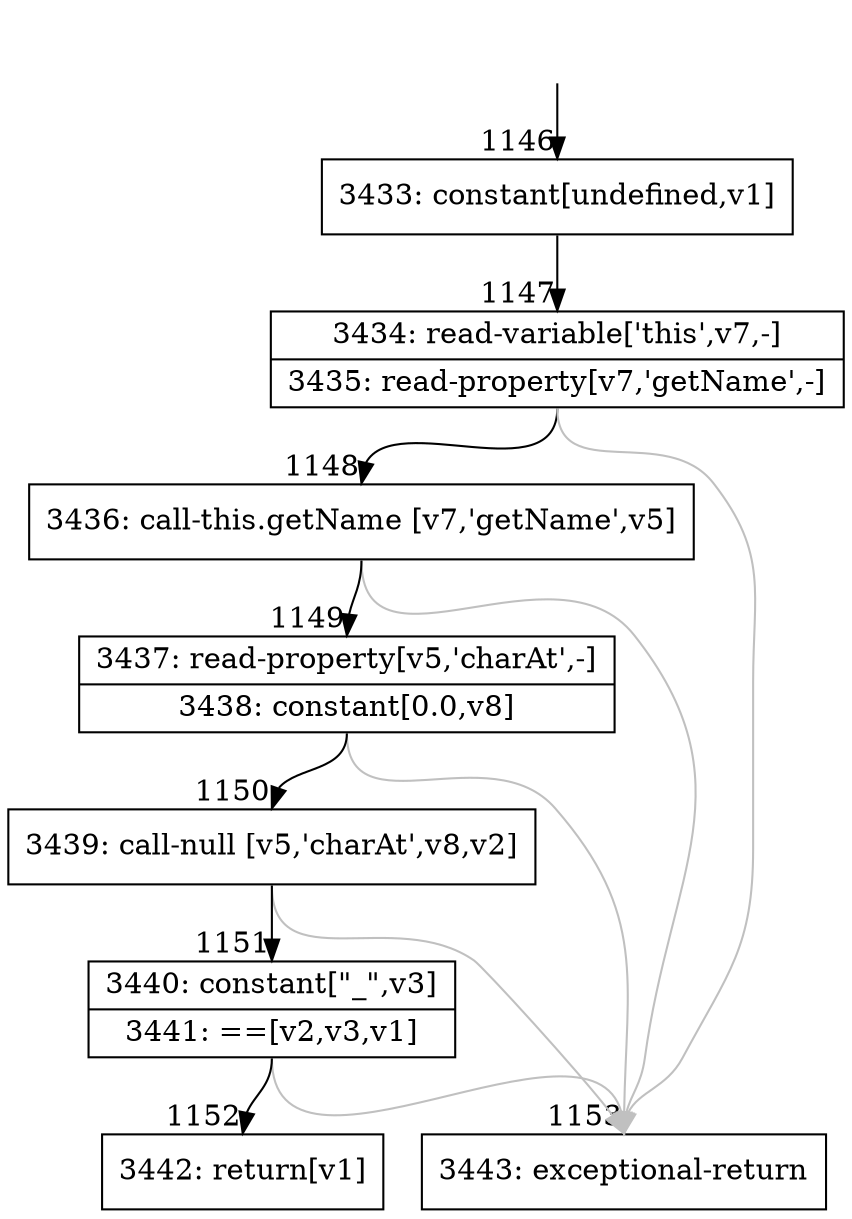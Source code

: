 digraph {
rankdir="TD"
BB_entry138[shape=none,label=""];
BB_entry138 -> BB1146 [tailport=s, headport=n, headlabel="    1146"]
BB1146 [shape=record label="{3433: constant[undefined,v1]}" ] 
BB1146 -> BB1147 [tailport=s, headport=n, headlabel="      1147"]
BB1147 [shape=record label="{3434: read-variable['this',v7,-]|3435: read-property[v7,'getName',-]}" ] 
BB1147 -> BB1148 [tailport=s, headport=n, headlabel="      1148"]
BB1147 -> BB1153 [tailport=s, headport=n, color=gray, headlabel="      1153"]
BB1148 [shape=record label="{3436: call-this.getName [v7,'getName',v5]}" ] 
BB1148 -> BB1149 [tailport=s, headport=n, headlabel="      1149"]
BB1148 -> BB1153 [tailport=s, headport=n, color=gray]
BB1149 [shape=record label="{3437: read-property[v5,'charAt',-]|3438: constant[0.0,v8]}" ] 
BB1149 -> BB1150 [tailport=s, headport=n, headlabel="      1150"]
BB1149 -> BB1153 [tailport=s, headport=n, color=gray]
BB1150 [shape=record label="{3439: call-null [v5,'charAt',v8,v2]}" ] 
BB1150 -> BB1151 [tailport=s, headport=n, headlabel="      1151"]
BB1150 -> BB1153 [tailport=s, headport=n, color=gray]
BB1151 [shape=record label="{3440: constant[\"_\",v3]|3441: ==[v2,v3,v1]}" ] 
BB1151 -> BB1152 [tailport=s, headport=n, headlabel="      1152"]
BB1151 -> BB1153 [tailport=s, headport=n, color=gray]
BB1152 [shape=record label="{3442: return[v1]}" ] 
BB1153 [shape=record label="{3443: exceptional-return}" ] 
//#$~ 1307
}
